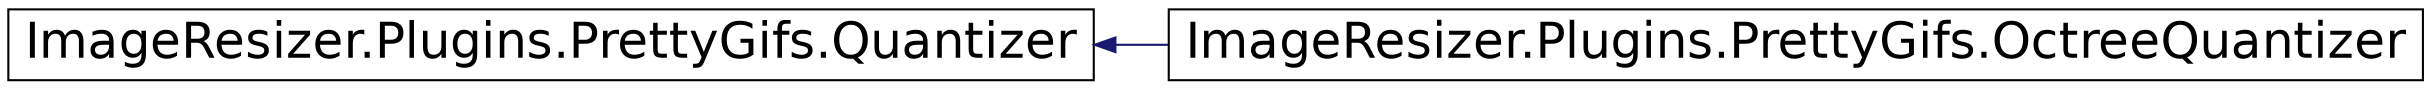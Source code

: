 digraph G
{
  edge [fontname="Helvetica",fontsize="24",labelfontname="Helvetica",labelfontsize="24"];
  node [fontname="Helvetica",fontsize="24",shape=record];
  rankdir="LR";
  Node1 [label="ImageResizer.Plugins.PrettyGifs.Quantizer",height=0.2,width=0.4,color="black", fillcolor="white", style="filled",URL="$class_image_resizer_1_1_plugins_1_1_pretty_gifs_1_1_quantizer.html",tooltip="Abstract Quantizer class - handles the messy, algorithm-independent details of quantization. Subclasses must implement InitialQuantizePixel, GetPallete(), and QuantizePixel. Not thread-safe!"];
  Node1 -> Node2 [dir="back",color="midnightblue",fontsize="24",style="solid",fontname="Helvetica"];
  Node2 [label="ImageResizer.Plugins.PrettyGifs.OctreeQuantizer",height=0.2,width=0.4,color="black", fillcolor="white", style="filled",URL="$class_image_resizer_1_1_plugins_1_1_pretty_gifs_1_1_octree_quantizer.html",tooltip="Quantize using an Octree."];
}
